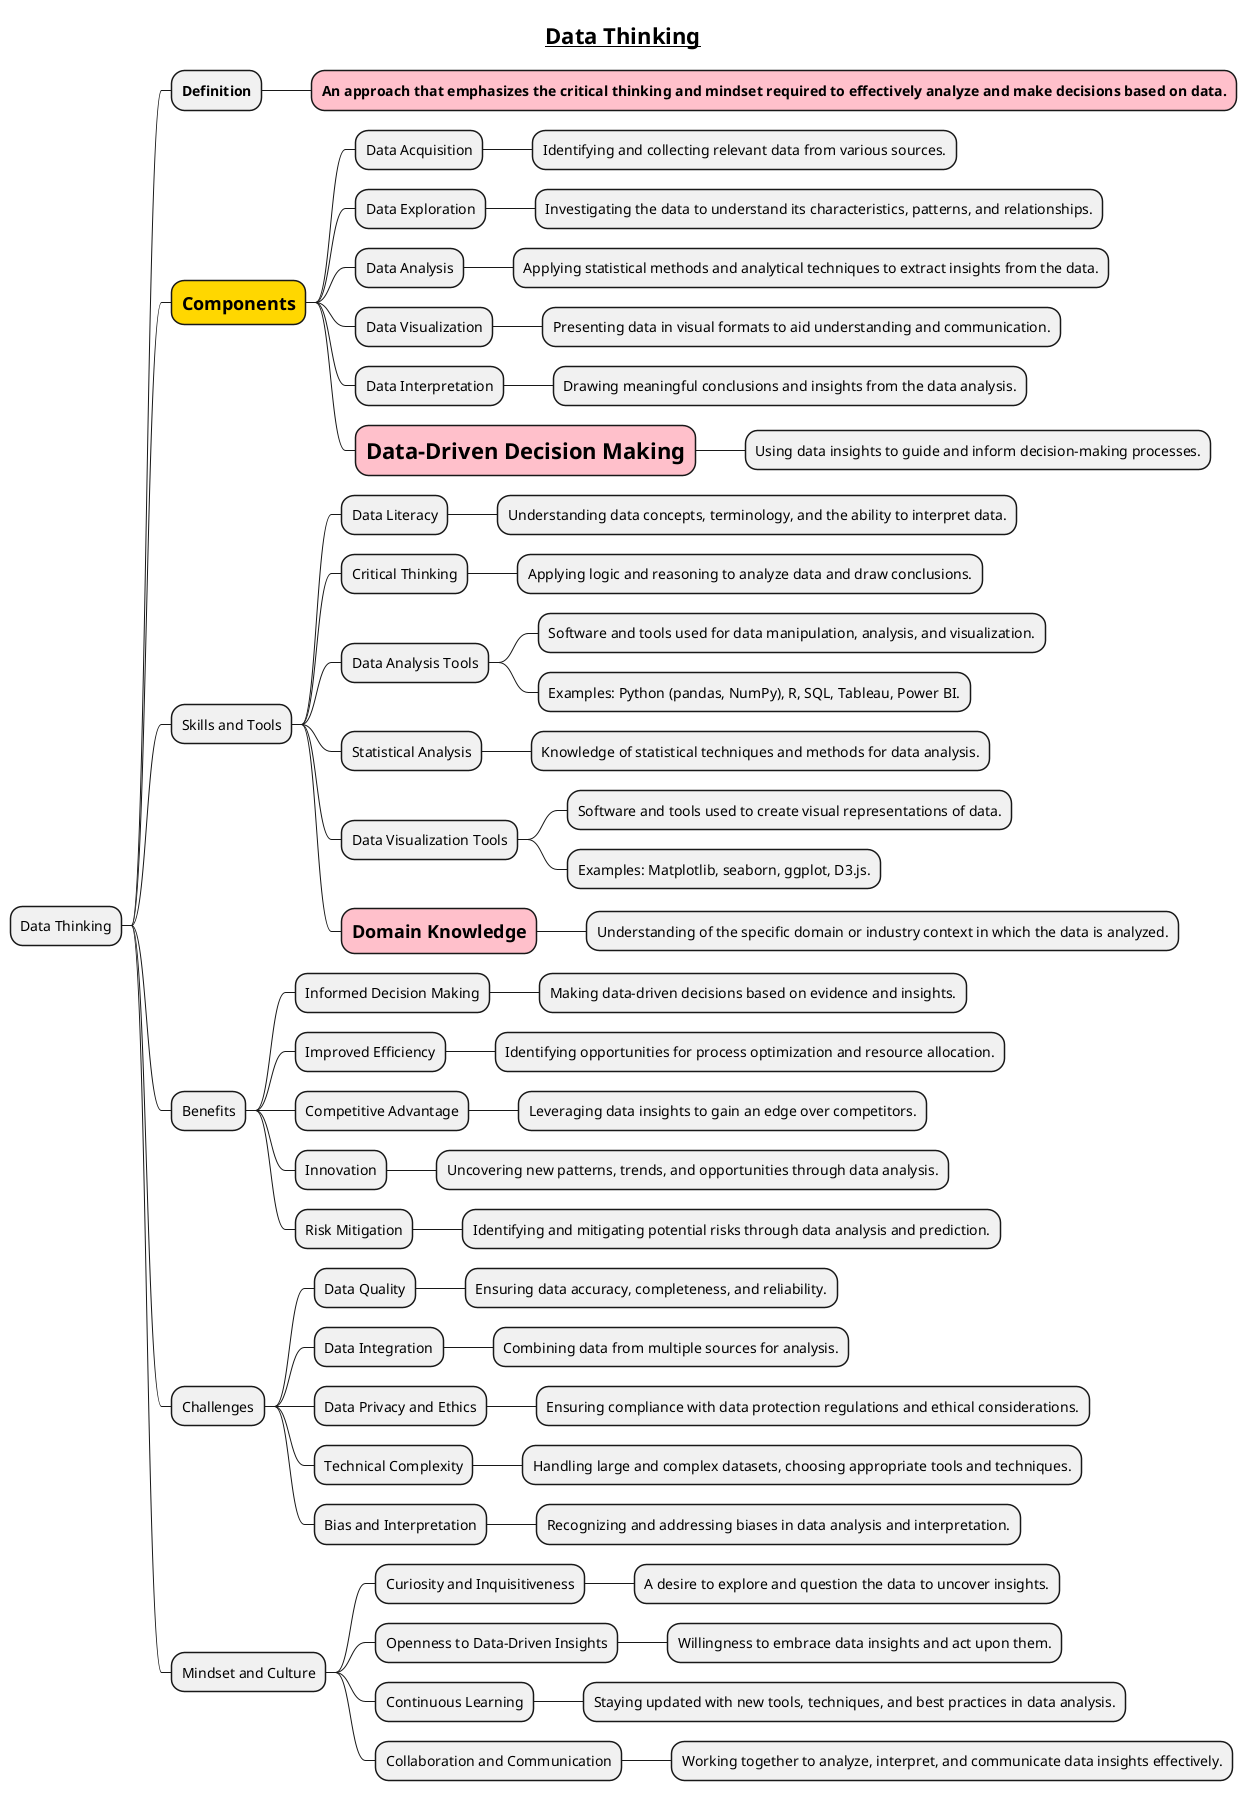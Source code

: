 @startmindmap
title =__Data Thinking__

* Data Thinking

** **Definition**
***[#pink] **An approach that emphasizes the critical thinking and mindset required to effectively analyze and make decisions based on data.**

**[#gold] =Components

*** Data Acquisition
**** Identifying and collecting relevant data from various sources.

*** Data Exploration
**** Investigating the data to understand its characteristics, patterns, and relationships.

*** Data Analysis
**** Applying statistical methods and analytical techniques to extract insights from the data.

*** Data Visualization
**** Presenting data in visual formats to aid understanding and communication.

*** Data Interpretation
**** Drawing meaningful conclusions and insights from the data analysis.

***[#pink] =**Data-Driven Decision Making**
**** Using data insights to guide and inform decision-making processes.

** Skills and Tools

*** Data Literacy
**** Understanding data concepts, terminology, and the ability to interpret data.

*** Critical Thinking
**** Applying logic and reasoning to analyze data and draw conclusions.

*** Data Analysis Tools
**** Software and tools used for data manipulation, analysis, and visualization.
**** Examples: Python (pandas, NumPy), R, SQL, Tableau, Power BI.

*** Statistical Analysis
**** Knowledge of statistical techniques and methods for data analysis.

*** Data Visualization Tools
**** Software and tools used to create visual representations of data.
**** Examples: Matplotlib, seaborn, ggplot, D3.js.

***[#pink] =Domain Knowledge
**** Understanding of the specific domain or industry context in which the data is analyzed.

** Benefits

*** Informed Decision Making
**** Making data-driven decisions based on evidence and insights.

*** Improved Efficiency
**** Identifying opportunities for process optimization and resource allocation.

*** Competitive Advantage
**** Leveraging data insights to gain an edge over competitors.

*** Innovation
**** Uncovering new patterns, trends, and opportunities through data analysis.

*** Risk Mitigation
**** Identifying and mitigating potential risks through data analysis and prediction.

** Challenges

*** Data Quality
**** Ensuring data accuracy, completeness, and reliability.

*** Data Integration
**** Combining data from multiple sources for analysis.

*** Data Privacy and Ethics
**** Ensuring compliance with data protection regulations and ethical considerations.

*** Technical Complexity
**** Handling large and complex datasets, choosing appropriate tools and techniques.

*** Bias and Interpretation
**** Recognizing and addressing biases in data analysis and interpretation.

** Mindset and Culture

*** Curiosity and Inquisitiveness
**** A desire to explore and question the data to uncover insights.

*** Openness to Data-Driven Insights
**** Willingness to embrace data insights and act upon them.

*** Continuous Learning
**** Staying updated with new tools, techniques, and best practices in data analysis.

*** Collaboration and Communication
**** Working together to analyze, interpret, and communicate data insights effectively.

@endmindmap
